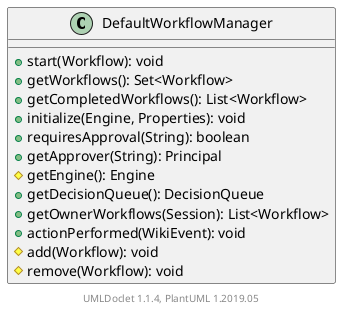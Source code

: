 @startuml

    class DefaultWorkflowManager [[DefaultWorkflowManager.html]] {
        +start(Workflow): void
        +getWorkflows(): Set<Workflow>
        +getCompletedWorkflows(): List<Workflow>
        +initialize(Engine, Properties): void
        +requiresApproval(String): boolean
        +getApprover(String): Principal
        #getEngine(): Engine
        +getDecisionQueue(): DecisionQueue
        +getOwnerWorkflows(Session): List<Workflow>
        +actionPerformed(WikiEvent): void
        #add(Workflow): void
        #remove(Workflow): void
    }


    center footer UMLDoclet 1.1.4, PlantUML 1.2019.05
@enduml
